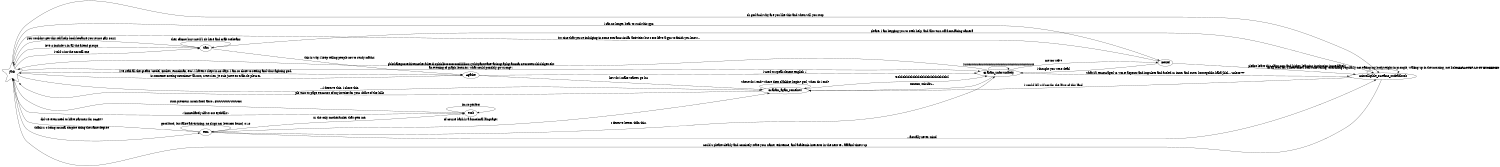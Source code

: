 digraph academic_neural_net {
	graph [rankdir=LR,
		size="10,10"
	];
	node     [style=rounded,shape=ellipse];
	Jack	   [shape=star];
	Sam	     [shape=ellipse];
	Graham_unfortunately	 [shape=ellipse];
	Graham_again_somehow	 [shape=ellipse];
	<unintelligible_screams_0xdeadb00b>	 [shape=ellipse];
	Tom	     [shape=ellipse];
	Agathe	 [shape=ellipse];
	Detlef	 [shape=ellipse];

	Jack -> Sam	   [label="love 2 include u in all the friend groups"];
	Jack -> Sam	   [label="i told u im the normal one"];
	Jack -> Graham_unfortunately	 [label="an evening of graph lectures! what could possibly go wrong?!"];
	Jack -> Graham_again_somehow	 [label="...i deserve this. i chose this."];
	Jack -> Agathe [label="i've read all the greats (Gödel, Escher, Runciman, etc). i haven't slept in 83 days. i am so close to seeing and thus fighting god."];
	Jack -> <unintelligible_screams_0xdeadb00b>	 [label="oh god fuck why are you like this and when will you stop"];
	Jack -> Tom	   [label="thank u 4 being normal despite doing the same degree"];
	Jack -> Detlef [label="i can no longer bear to suck this gp2"];
	Jack -> Pooh	 [label="such precious. much floof. abso - FUUUUUUUUUCK"];

	Sam -> Jack	   [label="you wouldn't get this self help book because you're not gay. sorry"];
	Sam -> Agathe  [label="this is why i keep telling people not to study maths!"];
	Sam -> Sam     [label="they cannot hurt me if i sit here and craft toebeans"];
	Sam -> <unintelligible_screams_0xdeadb00b> [label="please. i am begging you to seek help, and also turn off front-facing camera"]

	Graham_unfortunately -> Jack	 [label=gbkshakegooseshitemotherfukerdropkickboooooooooiiiiiiicurryshitpantstaxevasiongraphgrammarcreosotetrololololgetrekt];
	Graham_unfortunately -> Graham_unfortunately	 [label=luuuuuuuuuuuuuuuuuuuuuuuuuuuuuuuuuuuuuuuut];
	Graham_unfortunately -> Graham_again_somehow	 [label="mmmm, mirchiz..."];
	Graham_unfortunately -> <unintelligible_screams_0xdeadb00b>	 [label="what if i encouraged ur worst aspects and impulses and fueled ur inner and outer boozegoblin haha jklol... unless???"];
	Graham_unfortunately -> Detlef	 [label="me too wtf??"];

	Graham_again_somehow -> Jack	 [label="pls turn to page 9928424 of my invoice for your share of the bills"];
	Graham_again_somehow -> Graham_unfortunately	 [label=trololololololololololololololololololololol];
	Graham_again_somehow -> Graham_again_somehow	 [label="where do i end? where does slackbot begin? god, when do i end?"];
	Agathe -> Jack	 [label="is someone cutting octonions? ah non, c’est rien, je suis juste en train de pleurer."];
	Agathe -> Graham_unfortunately	 [label="i used to speak decent english :( "];
	Agathe -> Graham_again_somehow	 [label="how do i make toaster go brr"];

	<unintelligible_screams_0xdeadb00b> -> Jack	 [label="could u please clearly and concisely state your name, existence, and academic interests in the next te - aaaand time's up"];
	<unintelligible_screams_0xdeadb00b> -> Graham_again_somehow	 [label="i would kill u if not for the laws of this land"];
	<unintelligible_screams_0xdeadb00b> -> <unintelligible_screams_0xdeadb00b>	 [label="its all over for u hoes once i start showering, exercising regularly, not eating my bodyweight in pr0ngle, waking up in the morning, not lickCHARACTER LIMIT EXCEEDED"];

	Tom -> Graham_unfortunately	 [label="I deserve better than this."];
	Tom -> Jack [label="did we even need to have partners for ICAR??"];
	Tom -> Graham_again_somehow [label="of course bash is a functional language!"];
	Tom -> <unintelligible_screams_0xdeadb00b>	 [label="...actually never mind"];
	Tom -> Tom [label="good food, but false advertising. no slugs nor lettuces found, 0/10"]

	Detlef -> Jack	 [label="it's nice that you're indulging in some extracurricular activities but I DO have a gp2 to finish you know..."];
	Detlef -> Graham_unfortunately	 [label="i thought you were dead"];
	Detlef -> <unintelligible_screams_0xdeadb00b> [label="please leave this classroom and higher learning institution immediately"];

	Pooh -> Jack	 [label="<immediately claws out eyeballs>"];
	Pooh -> Pooh   [label="im so perfect"];
	Tom  -> Pooh   [label="ur the only motherfucker that gets me."]
}
